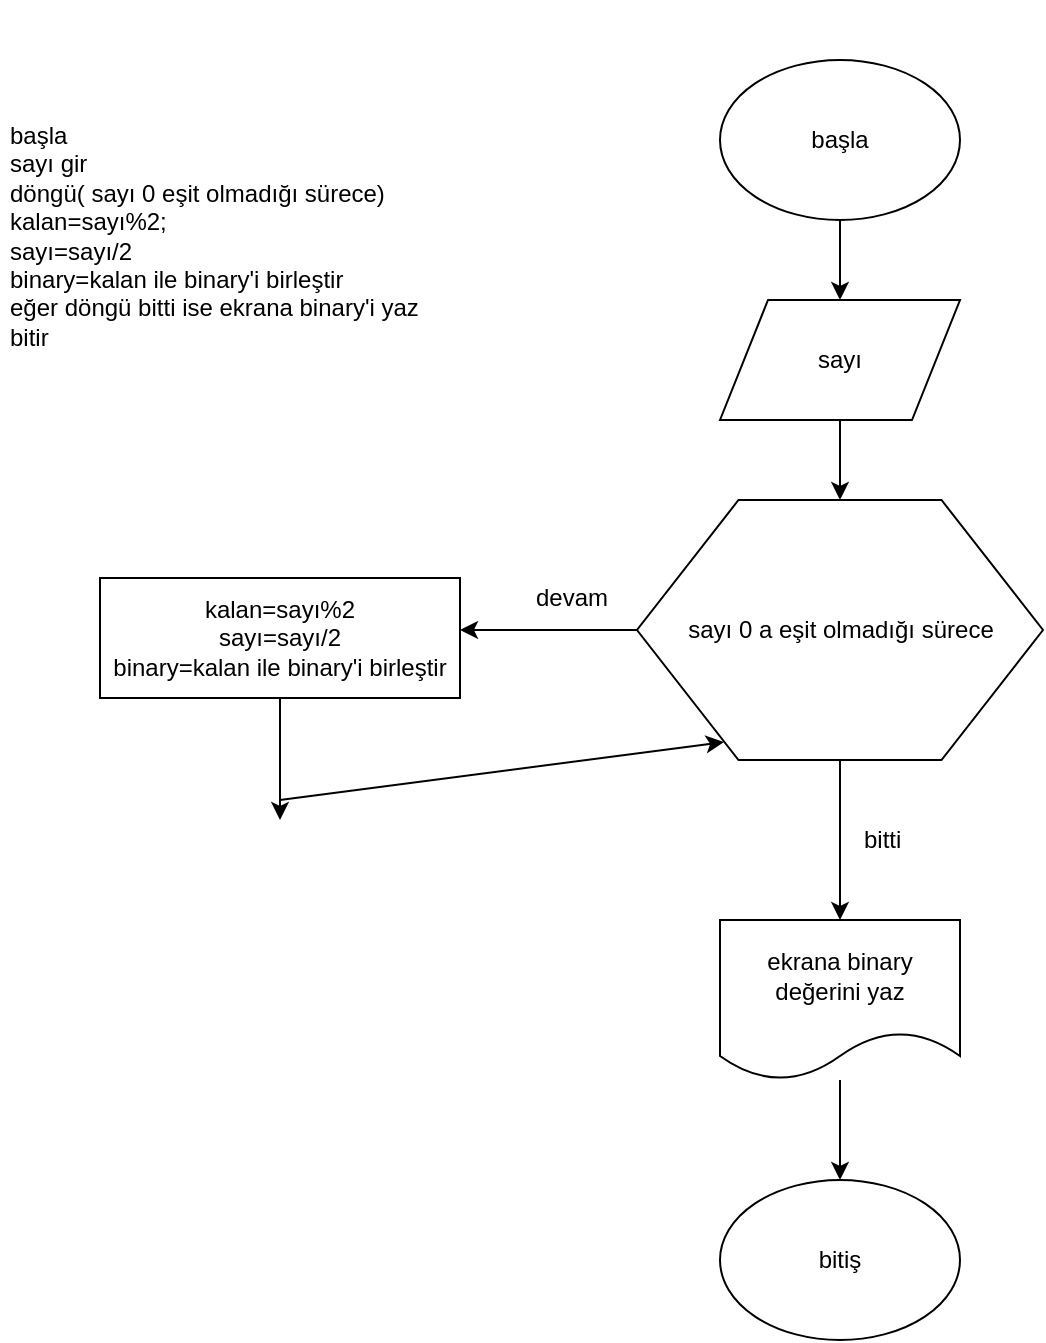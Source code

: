 <mxfile version="12.1.0" type="github" pages="1"><diagram id="DWwsRVFsNJXb9NAUkYGN" name="Page-1"><mxGraphModel dx="1163" dy="624" grid="1" gridSize="10" guides="1" tooltips="1" connect="1" arrows="1" fold="1" page="1" pageScale="1" pageWidth="827" pageHeight="1169" math="0" shadow="0"><root><mxCell id="0"/><mxCell id="1" parent="0"/><mxCell id="10ssFNHDsl0Y73FUz0Ns-1" value="&lt;h1&gt;&lt;br&gt;&lt;/h1&gt;&lt;div&gt;başla&lt;/div&gt;&lt;div&gt;sayı gir&lt;/div&gt;&lt;div&gt;döngü( sayı 0 eşit olmadığı sürece)&lt;/div&gt;&lt;div&gt;kalan=sayı%2;&lt;/div&gt;&lt;div&gt;sayı=sayı/2&lt;/div&gt;&lt;div&gt;binary=kalan ile binary'i birleştir&lt;/div&gt;&lt;div&gt;eğer döngü bitti ise ekrana binary'i yaz&lt;/div&gt;&lt;div&gt;bitir&amp;nbsp;&lt;/div&gt;" style="text;html=1;strokeColor=none;fillColor=none;spacing=5;spacingTop=-20;whiteSpace=wrap;overflow=hidden;rounded=0;" vertex="1" parent="1"><mxGeometry x="20" y="40" width="240" height="170" as="geometry"/></mxCell><mxCell id="10ssFNHDsl0Y73FUz0Ns-4" style="edgeStyle=orthogonalEdgeStyle;rounded=0;orthogonalLoop=1;jettySize=auto;html=1;exitX=0.5;exitY=1;exitDx=0;exitDy=0;entryX=0.5;entryY=0;entryDx=0;entryDy=0;" edge="1" parent="1" source="10ssFNHDsl0Y73FUz0Ns-2" target="10ssFNHDsl0Y73FUz0Ns-3"><mxGeometry relative="1" as="geometry"/></mxCell><mxCell id="10ssFNHDsl0Y73FUz0Ns-2" value="başla" style="ellipse;whiteSpace=wrap;html=1;" vertex="1" parent="1"><mxGeometry x="380" y="60" width="120" height="80" as="geometry"/></mxCell><mxCell id="10ssFNHDsl0Y73FUz0Ns-6" style="edgeStyle=orthogonalEdgeStyle;rounded=0;orthogonalLoop=1;jettySize=auto;html=1;exitX=0.5;exitY=1;exitDx=0;exitDy=0;" edge="1" parent="1" source="10ssFNHDsl0Y73FUz0Ns-3" target="10ssFNHDsl0Y73FUz0Ns-5"><mxGeometry relative="1" as="geometry"/></mxCell><mxCell id="10ssFNHDsl0Y73FUz0Ns-3" value="sayı" style="shape=parallelogram;perimeter=parallelogramPerimeter;whiteSpace=wrap;html=1;" vertex="1" parent="1"><mxGeometry x="380" y="180" width="120" height="60" as="geometry"/></mxCell><mxCell id="10ssFNHDsl0Y73FUz0Ns-7" style="edgeStyle=orthogonalEdgeStyle;rounded=0;orthogonalLoop=1;jettySize=auto;html=1;exitX=0;exitY=0.5;exitDx=0;exitDy=0;" edge="1" parent="1" source="10ssFNHDsl0Y73FUz0Ns-5"><mxGeometry relative="1" as="geometry"><mxPoint x="250" y="345" as="targetPoint"/></mxGeometry></mxCell><mxCell id="10ssFNHDsl0Y73FUz0Ns-9" style="edgeStyle=orthogonalEdgeStyle;rounded=0;orthogonalLoop=1;jettySize=auto;html=1;exitX=0.5;exitY=1;exitDx=0;exitDy=0;" edge="1" parent="1" source="10ssFNHDsl0Y73FUz0Ns-5"><mxGeometry relative="1" as="geometry"><mxPoint x="440" y="490" as="targetPoint"/></mxGeometry></mxCell><mxCell id="10ssFNHDsl0Y73FUz0Ns-5" value="sayı 0 a eşit olmadığı sürece" style="shape=hexagon;perimeter=hexagonPerimeter2;whiteSpace=wrap;html=1;" vertex="1" parent="1"><mxGeometry x="338.5" y="280" width="203" height="130" as="geometry"/></mxCell><mxCell id="10ssFNHDsl0Y73FUz0Ns-8" value="devam" style="text;html=1;resizable=0;points=[];autosize=1;align=left;verticalAlign=top;spacingTop=-4;" vertex="1" parent="1"><mxGeometry x="286" y="319" width="50" height="20" as="geometry"/></mxCell><mxCell id="10ssFNHDsl0Y73FUz0Ns-10" value="bitti" style="text;html=1;resizable=0;points=[];autosize=1;align=left;verticalAlign=top;spacingTop=-4;" vertex="1" parent="1"><mxGeometry x="450" y="440" width="30" height="20" as="geometry"/></mxCell><mxCell id="10ssFNHDsl0Y73FUz0Ns-12" style="edgeStyle=orthogonalEdgeStyle;rounded=0;orthogonalLoop=1;jettySize=auto;html=1;exitX=0.5;exitY=1;exitDx=0;exitDy=0;" edge="1" parent="1" source="10ssFNHDsl0Y73FUz0Ns-11"><mxGeometry relative="1" as="geometry"><mxPoint x="160" y="440" as="targetPoint"/></mxGeometry></mxCell><mxCell id="10ssFNHDsl0Y73FUz0Ns-11" value="kalan=sayı%2&lt;br&gt;sayı=sayı/2&lt;br&gt;binary=kalan ile binary'i birleştir" style="rounded=0;whiteSpace=wrap;html=1;" vertex="1" parent="1"><mxGeometry x="70" y="319" width="180" height="60" as="geometry"/></mxCell><mxCell id="10ssFNHDsl0Y73FUz0Ns-13" value="" style="endArrow=classic;html=1;entryX=0.214;entryY=0.931;entryDx=0;entryDy=0;entryPerimeter=0;" edge="1" parent="1" target="10ssFNHDsl0Y73FUz0Ns-5"><mxGeometry width="50" height="50" relative="1" as="geometry"><mxPoint x="160" y="430" as="sourcePoint"/><mxPoint x="220" y="420" as="targetPoint"/></mxGeometry></mxCell><mxCell id="10ssFNHDsl0Y73FUz0Ns-17" style="edgeStyle=orthogonalEdgeStyle;rounded=0;orthogonalLoop=1;jettySize=auto;html=1;" edge="1" parent="1" source="10ssFNHDsl0Y73FUz0Ns-15" target="10ssFNHDsl0Y73FUz0Ns-16"><mxGeometry relative="1" as="geometry"/></mxCell><mxCell id="10ssFNHDsl0Y73FUz0Ns-15" value="ekrana binary değerini yaz" style="shape=document;whiteSpace=wrap;html=1;boundedLbl=1;" vertex="1" parent="1"><mxGeometry x="380" y="490" width="120" height="80" as="geometry"/></mxCell><mxCell id="10ssFNHDsl0Y73FUz0Ns-16" value="bitiş" style="ellipse;whiteSpace=wrap;html=1;" vertex="1" parent="1"><mxGeometry x="380" y="620" width="120" height="80" as="geometry"/></mxCell></root></mxGraphModel></diagram></mxfile>